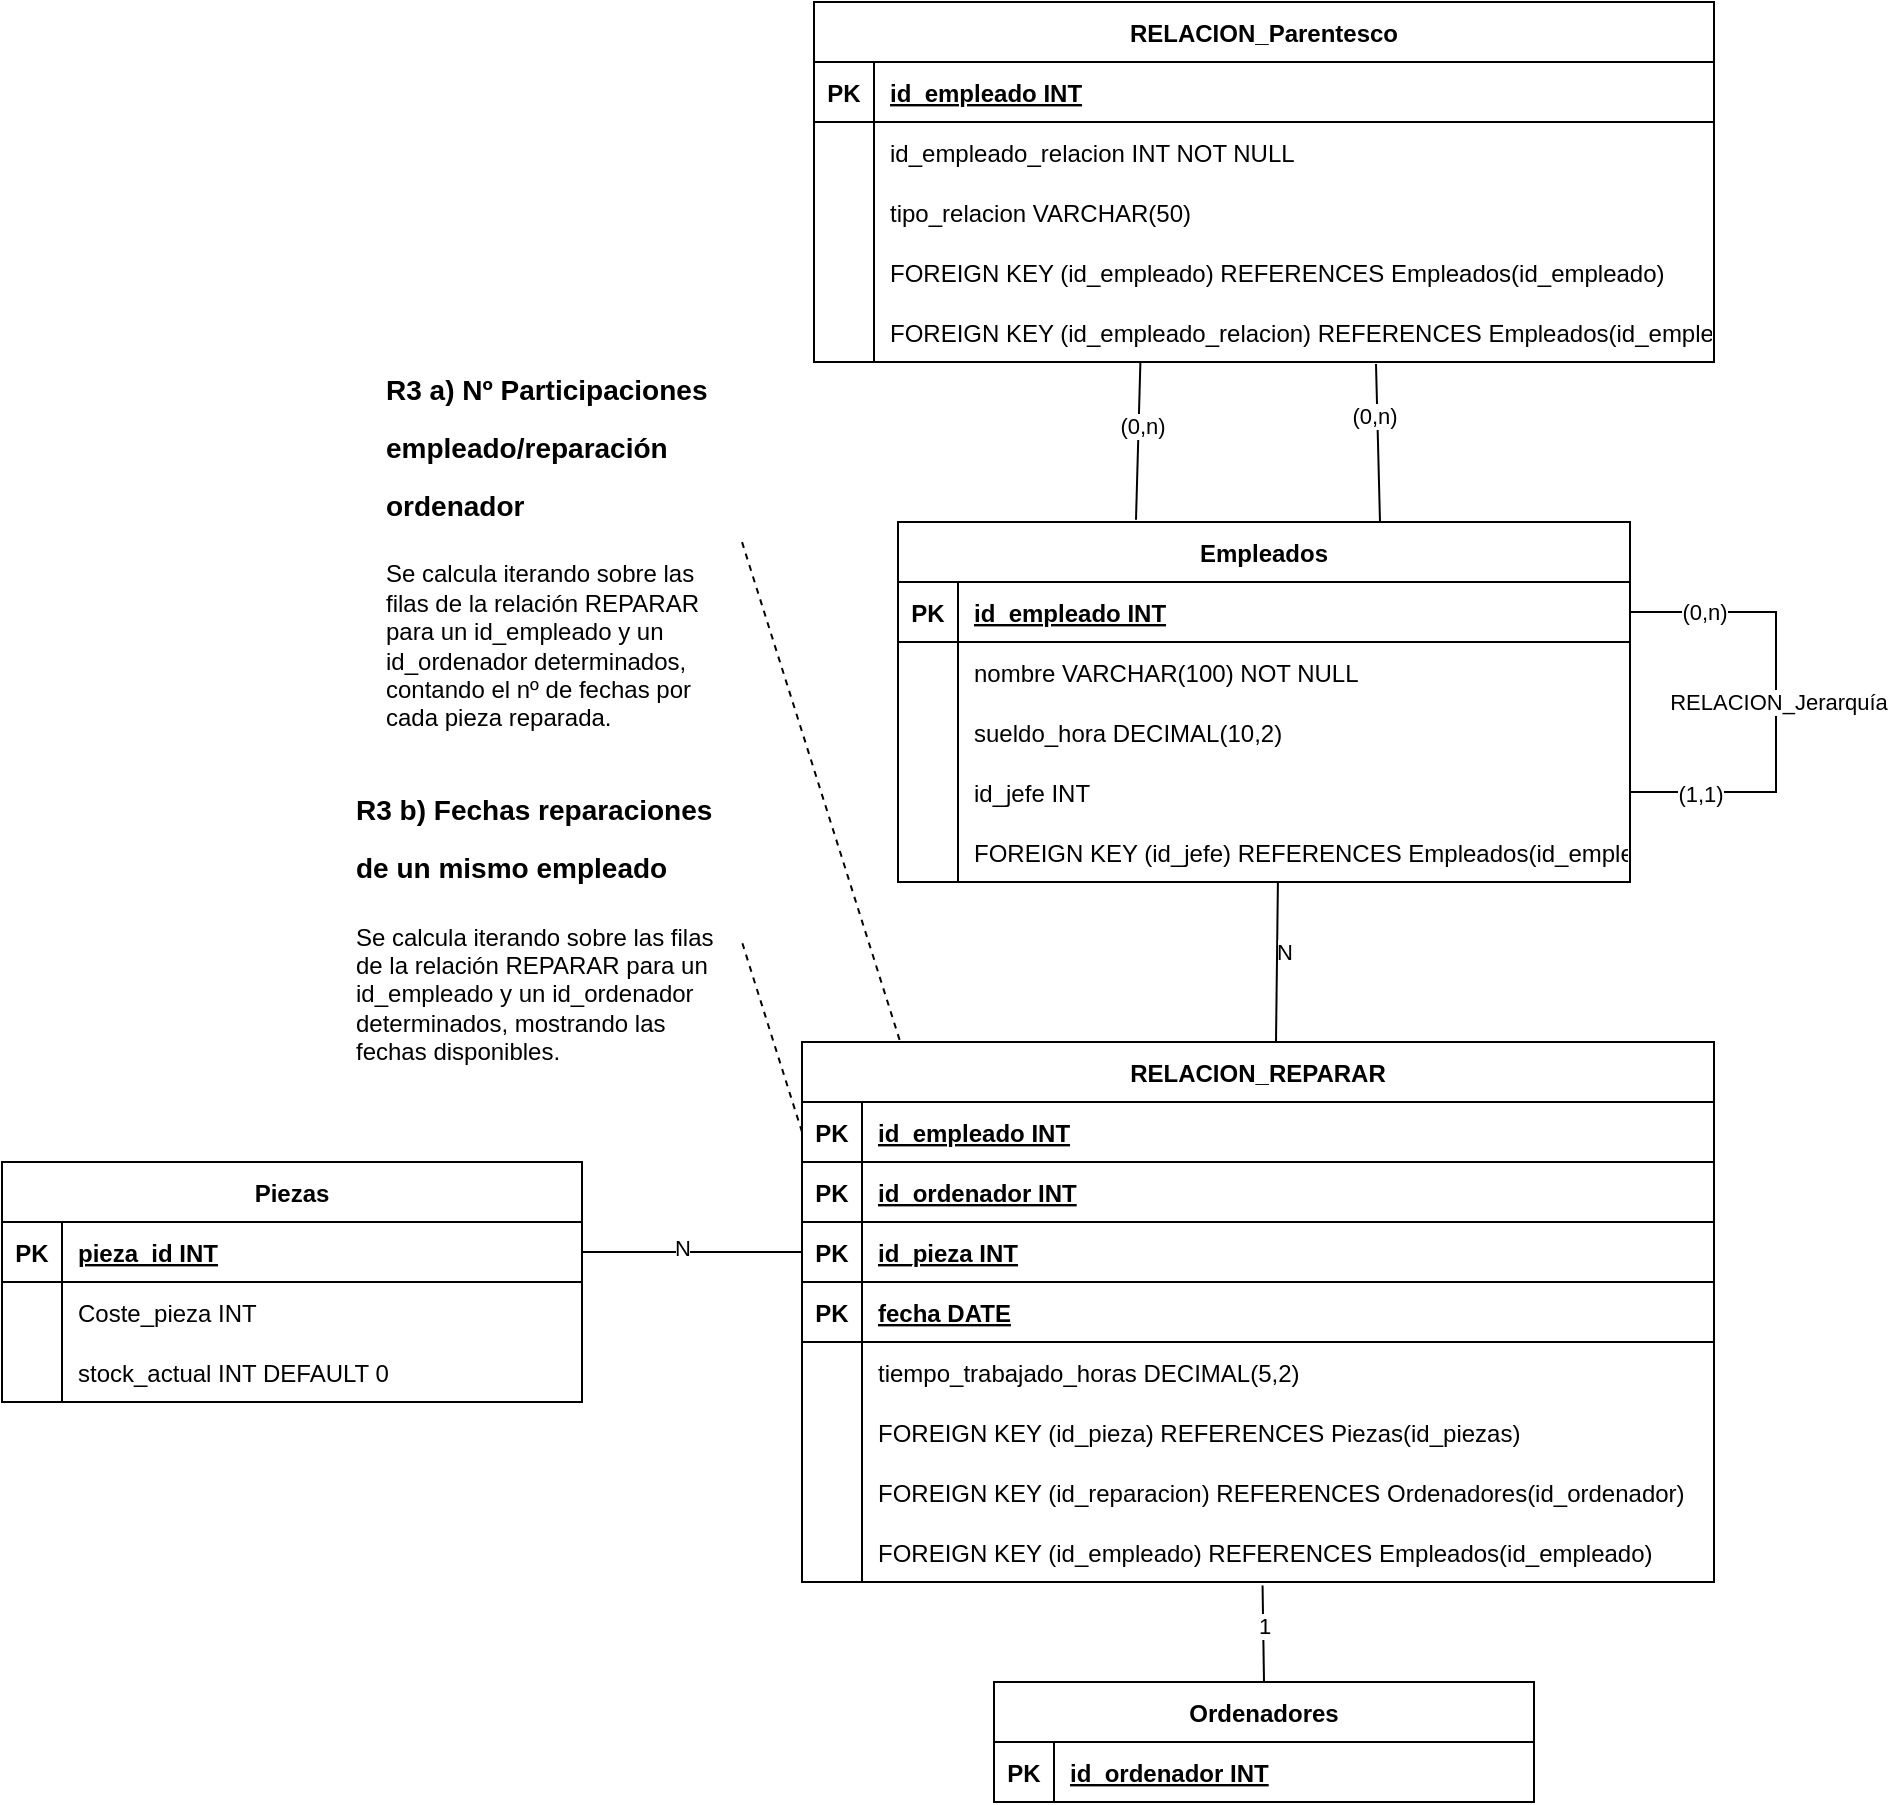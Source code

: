 <mxfile version="25.0.3">
  <diagram name="Página-1" id="ugFiXAsnwTtlZbj_9aIm">
    <mxGraphModel dx="1187" dy="1288" grid="1" gridSize="10" guides="1" tooltips="1" connect="1" arrows="1" fold="1" page="1" pageScale="1" pageWidth="827" pageHeight="1169" math="0" shadow="0">
      <root>
        <mxCell id="0" />
        <mxCell id="1" parent="0" />
        <mxCell id="BdIv_0_Q4BM8nhYl7mgj-1" value="Empleados" style="shape=table;startSize=30;container=1;collapsible=1;childLayout=tableLayout;fixedRows=1;rowLines=0;fontStyle=1;align=center;resizeLast=1;" parent="1" vertex="1">
          <mxGeometry x="768" y="295" width="366" height="180" as="geometry" />
        </mxCell>
        <mxCell id="BdIv_0_Q4BM8nhYl7mgj-2" value="" style="shape=tableRow;horizontal=0;startSize=0;swimlaneHead=0;swimlaneBody=0;fillColor=none;collapsible=0;dropTarget=0;points=[[0,0.5],[1,0.5]];portConstraint=eastwest;strokeColor=inherit;top=0;left=0;right=0;bottom=1;" parent="BdIv_0_Q4BM8nhYl7mgj-1" vertex="1">
          <mxGeometry y="30" width="366" height="30" as="geometry" />
        </mxCell>
        <mxCell id="BdIv_0_Q4BM8nhYl7mgj-3" value="PK" style="shape=partialRectangle;overflow=hidden;connectable=0;fillColor=none;strokeColor=inherit;top=0;left=0;bottom=0;right=0;fontStyle=1;" parent="BdIv_0_Q4BM8nhYl7mgj-2" vertex="1">
          <mxGeometry width="30" height="30" as="geometry">
            <mxRectangle width="30" height="30" as="alternateBounds" />
          </mxGeometry>
        </mxCell>
        <mxCell id="BdIv_0_Q4BM8nhYl7mgj-4" value="id_empleado INT" style="shape=partialRectangle;overflow=hidden;connectable=0;fillColor=none;align=left;strokeColor=inherit;top=0;left=0;bottom=0;right=0;spacingLeft=6;fontStyle=5;" parent="BdIv_0_Q4BM8nhYl7mgj-2" vertex="1">
          <mxGeometry x="30" width="336" height="30" as="geometry">
            <mxRectangle width="336" height="30" as="alternateBounds" />
          </mxGeometry>
        </mxCell>
        <mxCell id="BdIv_0_Q4BM8nhYl7mgj-5" value="" style="shape=tableRow;horizontal=0;startSize=0;swimlaneHead=0;swimlaneBody=0;fillColor=none;collapsible=0;dropTarget=0;points=[[0,0.5],[1,0.5]];portConstraint=eastwest;strokeColor=inherit;top=0;left=0;right=0;bottom=0;" parent="BdIv_0_Q4BM8nhYl7mgj-1" vertex="1">
          <mxGeometry y="60" width="366" height="30" as="geometry" />
        </mxCell>
        <mxCell id="BdIv_0_Q4BM8nhYl7mgj-6" value="" style="shape=partialRectangle;overflow=hidden;connectable=0;fillColor=none;strokeColor=inherit;top=0;left=0;bottom=0;right=0;" parent="BdIv_0_Q4BM8nhYl7mgj-5" vertex="1">
          <mxGeometry width="30" height="30" as="geometry">
            <mxRectangle width="30" height="30" as="alternateBounds" />
          </mxGeometry>
        </mxCell>
        <mxCell id="BdIv_0_Q4BM8nhYl7mgj-7" value="nombre VARCHAR(100) NOT NULL" style="shape=partialRectangle;overflow=hidden;connectable=0;fillColor=none;align=left;strokeColor=inherit;top=0;left=0;bottom=0;right=0;spacingLeft=6;" parent="BdIv_0_Q4BM8nhYl7mgj-5" vertex="1">
          <mxGeometry x="30" width="336" height="30" as="geometry">
            <mxRectangle width="336" height="30" as="alternateBounds" />
          </mxGeometry>
        </mxCell>
        <mxCell id="BdIv_0_Q4BM8nhYl7mgj-8" value="" style="shape=tableRow;horizontal=0;startSize=0;swimlaneHead=0;swimlaneBody=0;fillColor=none;collapsible=0;dropTarget=0;points=[[0,0.5],[1,0.5]];portConstraint=eastwest;strokeColor=inherit;top=0;left=0;right=0;bottom=0;" parent="BdIv_0_Q4BM8nhYl7mgj-1" vertex="1">
          <mxGeometry y="90" width="366" height="30" as="geometry" />
        </mxCell>
        <mxCell id="BdIv_0_Q4BM8nhYl7mgj-9" value="" style="shape=partialRectangle;overflow=hidden;connectable=0;fillColor=none;strokeColor=inherit;top=0;left=0;bottom=0;right=0;" parent="BdIv_0_Q4BM8nhYl7mgj-8" vertex="1">
          <mxGeometry width="30" height="30" as="geometry">
            <mxRectangle width="30" height="30" as="alternateBounds" />
          </mxGeometry>
        </mxCell>
        <mxCell id="BdIv_0_Q4BM8nhYl7mgj-10" value="sueldo_hora DECIMAL(10,2)" style="shape=partialRectangle;overflow=hidden;connectable=0;fillColor=none;align=left;strokeColor=inherit;top=0;left=0;bottom=0;right=0;spacingLeft=6;" parent="BdIv_0_Q4BM8nhYl7mgj-8" vertex="1">
          <mxGeometry x="30" width="336" height="30" as="geometry">
            <mxRectangle width="336" height="30" as="alternateBounds" />
          </mxGeometry>
        </mxCell>
        <mxCell id="BdIv_0_Q4BM8nhYl7mgj-11" value="" style="shape=tableRow;horizontal=0;startSize=0;swimlaneHead=0;swimlaneBody=0;fillColor=none;collapsible=0;dropTarget=0;points=[[0,0.5],[1,0.5]];portConstraint=eastwest;strokeColor=inherit;top=0;left=0;right=0;bottom=0;" parent="BdIv_0_Q4BM8nhYl7mgj-1" vertex="1">
          <mxGeometry y="120" width="366" height="30" as="geometry" />
        </mxCell>
        <mxCell id="BdIv_0_Q4BM8nhYl7mgj-12" value="" style="shape=partialRectangle;overflow=hidden;connectable=0;fillColor=none;strokeColor=inherit;top=0;left=0;bottom=0;right=0;" parent="BdIv_0_Q4BM8nhYl7mgj-11" vertex="1">
          <mxGeometry width="30" height="30" as="geometry">
            <mxRectangle width="30" height="30" as="alternateBounds" />
          </mxGeometry>
        </mxCell>
        <mxCell id="BdIv_0_Q4BM8nhYl7mgj-13" value="id_jefe INT" style="shape=partialRectangle;overflow=hidden;connectable=0;fillColor=none;align=left;strokeColor=inherit;top=0;left=0;bottom=0;right=0;spacingLeft=6;" parent="BdIv_0_Q4BM8nhYl7mgj-11" vertex="1">
          <mxGeometry x="30" width="336" height="30" as="geometry">
            <mxRectangle width="336" height="30" as="alternateBounds" />
          </mxGeometry>
        </mxCell>
        <mxCell id="BdIv_0_Q4BM8nhYl7mgj-14" value="" style="shape=tableRow;horizontal=0;startSize=0;swimlaneHead=0;swimlaneBody=0;fillColor=none;collapsible=0;dropTarget=0;points=[[0,0.5],[1,0.5]];portConstraint=eastwest;strokeColor=inherit;top=0;left=0;right=0;bottom=0;" parent="BdIv_0_Q4BM8nhYl7mgj-1" vertex="1">
          <mxGeometry y="150" width="366" height="30" as="geometry" />
        </mxCell>
        <mxCell id="BdIv_0_Q4BM8nhYl7mgj-15" value="" style="shape=partialRectangle;overflow=hidden;connectable=0;fillColor=none;strokeColor=inherit;top=0;left=0;bottom=0;right=0;" parent="BdIv_0_Q4BM8nhYl7mgj-14" vertex="1">
          <mxGeometry width="30" height="30" as="geometry">
            <mxRectangle width="30" height="30" as="alternateBounds" />
          </mxGeometry>
        </mxCell>
        <mxCell id="BdIv_0_Q4BM8nhYl7mgj-16" value="FOREIGN KEY (id_jefe) REFERENCES Empleados(id_empleado)" style="shape=partialRectangle;overflow=hidden;connectable=0;fillColor=none;align=left;strokeColor=inherit;top=0;left=0;bottom=0;right=0;spacingLeft=6;" parent="BdIv_0_Q4BM8nhYl7mgj-14" vertex="1">
          <mxGeometry x="30" width="336" height="30" as="geometry">
            <mxRectangle width="336" height="30" as="alternateBounds" />
          </mxGeometry>
        </mxCell>
        <mxCell id="0U0dTERlsUfhzoPS36J8-1" value="" style="endArrow=none;html=1;rounded=0;exitX=1;exitY=0.5;exitDx=0;exitDy=0;entryX=1;entryY=0.5;entryDx=0;entryDy=0;" edge="1" parent="BdIv_0_Q4BM8nhYl7mgj-1" source="BdIv_0_Q4BM8nhYl7mgj-11" target="BdIv_0_Q4BM8nhYl7mgj-2">
          <mxGeometry width="50" height="50" relative="1" as="geometry">
            <mxPoint x="366" y="135.0" as="sourcePoint" />
            <mxPoint x="366" y="45.0" as="targetPoint" />
            <Array as="points">
              <mxPoint x="439" y="135.0" />
              <mxPoint x="439" y="45.0" />
            </Array>
          </mxGeometry>
        </mxCell>
        <mxCell id="0U0dTERlsUfhzoPS36J8-2" value="RELACION_Jerarquía" style="edgeLabel;html=1;align=center;verticalAlign=middle;resizable=0;points=[];" vertex="1" connectable="0" parent="0U0dTERlsUfhzoPS36J8-1">
          <mxGeometry x="0.002" y="-1" relative="1" as="geometry">
            <mxPoint as="offset" />
          </mxGeometry>
        </mxCell>
        <mxCell id="0U0dTERlsUfhzoPS36J8-3" value="(1,1)" style="edgeLabel;html=1;align=center;verticalAlign=middle;resizable=0;points=[];" vertex="1" connectable="0" parent="0U0dTERlsUfhzoPS36J8-1">
          <mxGeometry x="-0.703" y="-1" relative="1" as="geometry">
            <mxPoint as="offset" />
          </mxGeometry>
        </mxCell>
        <mxCell id="0U0dTERlsUfhzoPS36J8-4" value="(0,n)" style="edgeLabel;html=1;align=center;verticalAlign=middle;resizable=0;points=[];" vertex="1" connectable="0" parent="0U0dTERlsUfhzoPS36J8-1">
          <mxGeometry x="0.686" relative="1" as="geometry">
            <mxPoint as="offset" />
          </mxGeometry>
        </mxCell>
        <mxCell id="BdIv_0_Q4BM8nhYl7mgj-17" value="RELACION_Parentesco" style="shape=table;startSize=30;container=1;collapsible=1;childLayout=tableLayout;fixedRows=1;rowLines=0;fontStyle=1;align=center;resizeLast=1;" parent="1" vertex="1">
          <mxGeometry x="726" y="35" width="450" height="180" as="geometry" />
        </mxCell>
        <mxCell id="BdIv_0_Q4BM8nhYl7mgj-18" value="" style="shape=tableRow;horizontal=0;startSize=0;swimlaneHead=0;swimlaneBody=0;fillColor=none;collapsible=0;dropTarget=0;points=[[0,0.5],[1,0.5]];portConstraint=eastwest;strokeColor=inherit;top=0;left=0;right=0;bottom=1;" parent="BdIv_0_Q4BM8nhYl7mgj-17" vertex="1">
          <mxGeometry y="30" width="450" height="30" as="geometry" />
        </mxCell>
        <mxCell id="BdIv_0_Q4BM8nhYl7mgj-19" value="PK" style="shape=partialRectangle;overflow=hidden;connectable=0;fillColor=none;strokeColor=inherit;top=0;left=0;bottom=0;right=0;fontStyle=1;" parent="BdIv_0_Q4BM8nhYl7mgj-18" vertex="1">
          <mxGeometry width="30" height="30" as="geometry">
            <mxRectangle width="30" height="30" as="alternateBounds" />
          </mxGeometry>
        </mxCell>
        <mxCell id="BdIv_0_Q4BM8nhYl7mgj-20" value="id_empleado INT" style="shape=partialRectangle;overflow=hidden;connectable=0;fillColor=none;align=left;strokeColor=inherit;top=0;left=0;bottom=0;right=0;spacingLeft=6;fontStyle=5;" parent="BdIv_0_Q4BM8nhYl7mgj-18" vertex="1">
          <mxGeometry x="30" width="420" height="30" as="geometry">
            <mxRectangle width="420" height="30" as="alternateBounds" />
          </mxGeometry>
        </mxCell>
        <mxCell id="BdIv_0_Q4BM8nhYl7mgj-21" value="" style="shape=tableRow;horizontal=0;startSize=0;swimlaneHead=0;swimlaneBody=0;fillColor=none;collapsible=0;dropTarget=0;points=[[0,0.5],[1,0.5]];portConstraint=eastwest;strokeColor=inherit;top=0;left=0;right=0;bottom=0;" parent="BdIv_0_Q4BM8nhYl7mgj-17" vertex="1">
          <mxGeometry y="60" width="450" height="30" as="geometry" />
        </mxCell>
        <mxCell id="BdIv_0_Q4BM8nhYl7mgj-22" value="" style="shape=partialRectangle;overflow=hidden;connectable=0;fillColor=none;strokeColor=inherit;top=0;left=0;bottom=0;right=0;" parent="BdIv_0_Q4BM8nhYl7mgj-21" vertex="1">
          <mxGeometry width="30" height="30" as="geometry">
            <mxRectangle width="30" height="30" as="alternateBounds" />
          </mxGeometry>
        </mxCell>
        <mxCell id="BdIv_0_Q4BM8nhYl7mgj-23" value="id_empleado_relacion INT NOT NULL" style="shape=partialRectangle;overflow=hidden;connectable=0;fillColor=none;align=left;strokeColor=inherit;top=0;left=0;bottom=0;right=0;spacingLeft=6;" parent="BdIv_0_Q4BM8nhYl7mgj-21" vertex="1">
          <mxGeometry x="30" width="420" height="30" as="geometry">
            <mxRectangle width="420" height="30" as="alternateBounds" />
          </mxGeometry>
        </mxCell>
        <mxCell id="BdIv_0_Q4BM8nhYl7mgj-24" value="" style="shape=tableRow;horizontal=0;startSize=0;swimlaneHead=0;swimlaneBody=0;fillColor=none;collapsible=0;dropTarget=0;points=[[0,0.5],[1,0.5]];portConstraint=eastwest;strokeColor=inherit;top=0;left=0;right=0;bottom=0;" parent="BdIv_0_Q4BM8nhYl7mgj-17" vertex="1">
          <mxGeometry y="90" width="450" height="30" as="geometry" />
        </mxCell>
        <mxCell id="BdIv_0_Q4BM8nhYl7mgj-25" value="" style="shape=partialRectangle;overflow=hidden;connectable=0;fillColor=none;strokeColor=inherit;top=0;left=0;bottom=0;right=0;" parent="BdIv_0_Q4BM8nhYl7mgj-24" vertex="1">
          <mxGeometry width="30" height="30" as="geometry">
            <mxRectangle width="30" height="30" as="alternateBounds" />
          </mxGeometry>
        </mxCell>
        <mxCell id="BdIv_0_Q4BM8nhYl7mgj-26" value="tipo_relacion VARCHAR(50)" style="shape=partialRectangle;overflow=hidden;connectable=0;fillColor=none;align=left;strokeColor=inherit;top=0;left=0;bottom=0;right=0;spacingLeft=6;" parent="BdIv_0_Q4BM8nhYl7mgj-24" vertex="1">
          <mxGeometry x="30" width="420" height="30" as="geometry">
            <mxRectangle width="420" height="30" as="alternateBounds" />
          </mxGeometry>
        </mxCell>
        <mxCell id="BdIv_0_Q4BM8nhYl7mgj-27" value="" style="shape=tableRow;horizontal=0;startSize=0;swimlaneHead=0;swimlaneBody=0;fillColor=none;collapsible=0;dropTarget=0;points=[[0,0.5],[1,0.5]];portConstraint=eastwest;strokeColor=inherit;top=0;left=0;right=0;bottom=0;" parent="BdIv_0_Q4BM8nhYl7mgj-17" vertex="1">
          <mxGeometry y="120" width="450" height="30" as="geometry" />
        </mxCell>
        <mxCell id="BdIv_0_Q4BM8nhYl7mgj-28" value="" style="shape=partialRectangle;overflow=hidden;connectable=0;fillColor=none;strokeColor=inherit;top=0;left=0;bottom=0;right=0;" parent="BdIv_0_Q4BM8nhYl7mgj-27" vertex="1">
          <mxGeometry width="30" height="30" as="geometry">
            <mxRectangle width="30" height="30" as="alternateBounds" />
          </mxGeometry>
        </mxCell>
        <mxCell id="BdIv_0_Q4BM8nhYl7mgj-29" value="FOREIGN KEY (id_empleado) REFERENCES Empleados(id_empleado)" style="shape=partialRectangle;overflow=hidden;connectable=0;fillColor=none;align=left;strokeColor=inherit;top=0;left=0;bottom=0;right=0;spacingLeft=6;" parent="BdIv_0_Q4BM8nhYl7mgj-27" vertex="1">
          <mxGeometry x="30" width="420" height="30" as="geometry">
            <mxRectangle width="420" height="30" as="alternateBounds" />
          </mxGeometry>
        </mxCell>
        <mxCell id="BdIv_0_Q4BM8nhYl7mgj-30" value="" style="shape=tableRow;horizontal=0;startSize=0;swimlaneHead=0;swimlaneBody=0;fillColor=none;collapsible=0;dropTarget=0;points=[[0,0.5],[1,0.5]];portConstraint=eastwest;strokeColor=inherit;top=0;left=0;right=0;bottom=0;" parent="BdIv_0_Q4BM8nhYl7mgj-17" vertex="1">
          <mxGeometry y="150" width="450" height="30" as="geometry" />
        </mxCell>
        <mxCell id="BdIv_0_Q4BM8nhYl7mgj-31" value="" style="shape=partialRectangle;overflow=hidden;connectable=0;fillColor=none;strokeColor=inherit;top=0;left=0;bottom=0;right=0;" parent="BdIv_0_Q4BM8nhYl7mgj-30" vertex="1">
          <mxGeometry width="30" height="30" as="geometry">
            <mxRectangle width="30" height="30" as="alternateBounds" />
          </mxGeometry>
        </mxCell>
        <mxCell id="BdIv_0_Q4BM8nhYl7mgj-32" value="FOREIGN KEY (id_empleado_relacion) REFERENCES Empleados(id_empleado)" style="shape=partialRectangle;overflow=hidden;connectable=0;fillColor=none;align=left;strokeColor=inherit;top=0;left=0;bottom=0;right=0;spacingLeft=6;" parent="BdIv_0_Q4BM8nhYl7mgj-30" vertex="1">
          <mxGeometry x="30" width="420" height="30" as="geometry">
            <mxRectangle width="420" height="30" as="alternateBounds" />
          </mxGeometry>
        </mxCell>
        <mxCell id="BdIv_0_Q4BM8nhYl7mgj-33" value="Ordenadores" style="shape=table;startSize=30;container=1;collapsible=1;childLayout=tableLayout;fixedRows=1;rowLines=0;fontStyle=1;align=center;resizeLast=1;" parent="1" vertex="1">
          <mxGeometry x="816" y="875" width="270" height="60" as="geometry" />
        </mxCell>
        <mxCell id="BdIv_0_Q4BM8nhYl7mgj-34" value="" style="shape=tableRow;horizontal=0;startSize=0;swimlaneHead=0;swimlaneBody=0;fillColor=none;collapsible=0;dropTarget=0;points=[[0,0.5],[1,0.5]];portConstraint=eastwest;strokeColor=inherit;top=0;left=0;right=0;bottom=1;" parent="BdIv_0_Q4BM8nhYl7mgj-33" vertex="1">
          <mxGeometry y="30" width="270" height="30" as="geometry" />
        </mxCell>
        <mxCell id="BdIv_0_Q4BM8nhYl7mgj-35" value="PK" style="shape=partialRectangle;overflow=hidden;connectable=0;fillColor=none;strokeColor=inherit;top=0;left=0;bottom=0;right=0;fontStyle=1;" parent="BdIv_0_Q4BM8nhYl7mgj-34" vertex="1">
          <mxGeometry width="30" height="30" as="geometry">
            <mxRectangle width="30" height="30" as="alternateBounds" />
          </mxGeometry>
        </mxCell>
        <mxCell id="BdIv_0_Q4BM8nhYl7mgj-36" value="id_ordenador INT" style="shape=partialRectangle;overflow=hidden;connectable=0;fillColor=none;align=left;strokeColor=inherit;top=0;left=0;bottom=0;right=0;spacingLeft=6;fontStyle=5;" parent="BdIv_0_Q4BM8nhYl7mgj-34" vertex="1">
          <mxGeometry x="30" width="240" height="30" as="geometry">
            <mxRectangle width="240" height="30" as="alternateBounds" />
          </mxGeometry>
        </mxCell>
        <mxCell id="BdIv_0_Q4BM8nhYl7mgj-37" value="RELACION_REPARAR" style="shape=table;startSize=30;container=1;collapsible=1;childLayout=tableLayout;fixedRows=1;rowLines=0;fontStyle=1;align=center;resizeLast=1;" parent="1" vertex="1">
          <mxGeometry x="720" y="555" width="456" height="270" as="geometry" />
        </mxCell>
        <mxCell id="BdIv_0_Q4BM8nhYl7mgj-38" value="" style="shape=tableRow;horizontal=0;startSize=0;swimlaneHead=0;swimlaneBody=0;fillColor=none;collapsible=0;dropTarget=0;points=[[0,0.5],[1,0.5]];portConstraint=eastwest;strokeColor=inherit;top=0;left=0;right=0;bottom=1;" parent="BdIv_0_Q4BM8nhYl7mgj-37" vertex="1">
          <mxGeometry y="30" width="456" height="30" as="geometry" />
        </mxCell>
        <mxCell id="BdIv_0_Q4BM8nhYl7mgj-39" value="PK" style="shape=partialRectangle;overflow=hidden;connectable=0;fillColor=none;strokeColor=inherit;top=0;left=0;bottom=0;right=0;fontStyle=1;" parent="BdIv_0_Q4BM8nhYl7mgj-38" vertex="1">
          <mxGeometry width="30" height="30" as="geometry">
            <mxRectangle width="30" height="30" as="alternateBounds" />
          </mxGeometry>
        </mxCell>
        <mxCell id="BdIv_0_Q4BM8nhYl7mgj-40" value="id_empleado INT" style="shape=partialRectangle;overflow=hidden;connectable=0;fillColor=none;align=left;strokeColor=inherit;top=0;left=0;bottom=0;right=0;spacingLeft=6;fontStyle=5;" parent="BdIv_0_Q4BM8nhYl7mgj-38" vertex="1">
          <mxGeometry x="30" width="426" height="30" as="geometry">
            <mxRectangle width="426" height="30" as="alternateBounds" />
          </mxGeometry>
        </mxCell>
        <mxCell id="BdIv_0_Q4BM8nhYl7mgj-41" value="" style="shape=tableRow;horizontal=0;startSize=0;swimlaneHead=0;swimlaneBody=0;fillColor=none;collapsible=0;dropTarget=0;points=[[0,0.5],[1,0.5]];portConstraint=eastwest;strokeColor=inherit;top=0;left=0;right=0;bottom=1;" parent="BdIv_0_Q4BM8nhYl7mgj-37" vertex="1">
          <mxGeometry y="60" width="456" height="30" as="geometry" />
        </mxCell>
        <mxCell id="BdIv_0_Q4BM8nhYl7mgj-42" value="PK" style="shape=partialRectangle;overflow=hidden;connectable=0;fillColor=none;strokeColor=inherit;top=0;left=0;bottom=0;right=0;fontStyle=1;" parent="BdIv_0_Q4BM8nhYl7mgj-41" vertex="1">
          <mxGeometry width="30" height="30" as="geometry">
            <mxRectangle width="30" height="30" as="alternateBounds" />
          </mxGeometry>
        </mxCell>
        <mxCell id="BdIv_0_Q4BM8nhYl7mgj-43" value="id_ordenador INT" style="shape=partialRectangle;overflow=hidden;connectable=0;fillColor=none;align=left;strokeColor=inherit;top=0;left=0;bottom=0;right=0;spacingLeft=6;fontStyle=5;" parent="BdIv_0_Q4BM8nhYl7mgj-41" vertex="1">
          <mxGeometry x="30" width="426" height="30" as="geometry">
            <mxRectangle width="426" height="30" as="alternateBounds" />
          </mxGeometry>
        </mxCell>
        <mxCell id="BdIv_0_Q4BM8nhYl7mgj-44" style="shape=tableRow;horizontal=0;startSize=0;swimlaneHead=0;swimlaneBody=0;fillColor=none;collapsible=0;dropTarget=0;points=[[0,0.5],[1,0.5]];portConstraint=eastwest;strokeColor=inherit;top=0;left=0;right=0;bottom=1;" parent="BdIv_0_Q4BM8nhYl7mgj-37" vertex="1">
          <mxGeometry y="90" width="456" height="30" as="geometry" />
        </mxCell>
        <mxCell id="BdIv_0_Q4BM8nhYl7mgj-45" value="PK" style="shape=partialRectangle;overflow=hidden;connectable=0;fillColor=none;strokeColor=inherit;top=0;left=0;bottom=0;right=0;fontStyle=1;" parent="BdIv_0_Q4BM8nhYl7mgj-44" vertex="1">
          <mxGeometry width="30" height="30" as="geometry">
            <mxRectangle width="30" height="30" as="alternateBounds" />
          </mxGeometry>
        </mxCell>
        <mxCell id="BdIv_0_Q4BM8nhYl7mgj-46" value="id_pieza INT" style="shape=partialRectangle;overflow=hidden;connectable=0;fillColor=none;align=left;strokeColor=inherit;top=0;left=0;bottom=0;right=0;spacingLeft=6;fontStyle=5;" parent="BdIv_0_Q4BM8nhYl7mgj-44" vertex="1">
          <mxGeometry x="30" width="426" height="30" as="geometry">
            <mxRectangle width="426" height="30" as="alternateBounds" />
          </mxGeometry>
        </mxCell>
        <mxCell id="BdIv_0_Q4BM8nhYl7mgj-96" style="shape=tableRow;horizontal=0;startSize=0;swimlaneHead=0;swimlaneBody=0;fillColor=none;collapsible=0;dropTarget=0;points=[[0,0.5],[1,0.5]];portConstraint=eastwest;strokeColor=inherit;top=0;left=0;right=0;bottom=1;" parent="BdIv_0_Q4BM8nhYl7mgj-37" vertex="1">
          <mxGeometry y="120" width="456" height="30" as="geometry" />
        </mxCell>
        <mxCell id="BdIv_0_Q4BM8nhYl7mgj-97" value="PK" style="shape=partialRectangle;overflow=hidden;connectable=0;fillColor=none;strokeColor=inherit;top=0;left=0;bottom=0;right=0;fontStyle=1;" parent="BdIv_0_Q4BM8nhYl7mgj-96" vertex="1">
          <mxGeometry width="30" height="30" as="geometry">
            <mxRectangle width="30" height="30" as="alternateBounds" />
          </mxGeometry>
        </mxCell>
        <mxCell id="BdIv_0_Q4BM8nhYl7mgj-98" value="fecha DATE" style="shape=partialRectangle;overflow=hidden;connectable=0;fillColor=none;align=left;strokeColor=inherit;top=0;left=0;bottom=0;right=0;spacingLeft=6;fontStyle=5;" parent="BdIv_0_Q4BM8nhYl7mgj-96" vertex="1">
          <mxGeometry x="30" width="426" height="30" as="geometry">
            <mxRectangle width="426" height="30" as="alternateBounds" />
          </mxGeometry>
        </mxCell>
        <mxCell id="BdIv_0_Q4BM8nhYl7mgj-47" value="" style="shape=tableRow;horizontal=0;startSize=0;swimlaneHead=0;swimlaneBody=0;fillColor=none;collapsible=0;dropTarget=0;points=[[0,0.5],[1,0.5]];portConstraint=eastwest;strokeColor=inherit;top=0;left=0;right=0;bottom=0;" parent="BdIv_0_Q4BM8nhYl7mgj-37" vertex="1">
          <mxGeometry y="150" width="456" height="30" as="geometry" />
        </mxCell>
        <mxCell id="BdIv_0_Q4BM8nhYl7mgj-48" value="" style="shape=partialRectangle;overflow=hidden;connectable=0;fillColor=none;strokeColor=inherit;top=0;left=0;bottom=0;right=0;" parent="BdIv_0_Q4BM8nhYl7mgj-47" vertex="1">
          <mxGeometry width="30" height="30" as="geometry">
            <mxRectangle width="30" height="30" as="alternateBounds" />
          </mxGeometry>
        </mxCell>
        <mxCell id="BdIv_0_Q4BM8nhYl7mgj-49" value="tiempo_trabajado_horas DECIMAL(5,2)" style="shape=partialRectangle;overflow=hidden;connectable=0;fillColor=none;align=left;strokeColor=inherit;top=0;left=0;bottom=0;right=0;spacingLeft=6;" parent="BdIv_0_Q4BM8nhYl7mgj-47" vertex="1">
          <mxGeometry x="30" width="426" height="30" as="geometry">
            <mxRectangle width="426" height="30" as="alternateBounds" />
          </mxGeometry>
        </mxCell>
        <mxCell id="BdIv_0_Q4BM8nhYl7mgj-50" value="" style="shape=tableRow;horizontal=0;startSize=0;swimlaneHead=0;swimlaneBody=0;fillColor=none;collapsible=0;dropTarget=0;points=[[0,0.5],[1,0.5]];portConstraint=eastwest;strokeColor=inherit;top=0;left=0;right=0;bottom=0;" parent="BdIv_0_Q4BM8nhYl7mgj-37" vertex="1">
          <mxGeometry y="180" width="456" height="30" as="geometry" />
        </mxCell>
        <mxCell id="BdIv_0_Q4BM8nhYl7mgj-51" value="" style="shape=partialRectangle;overflow=hidden;connectable=0;fillColor=none;strokeColor=inherit;top=0;left=0;bottom=0;right=0;" parent="BdIv_0_Q4BM8nhYl7mgj-50" vertex="1">
          <mxGeometry width="30" height="30" as="geometry">
            <mxRectangle width="30" height="30" as="alternateBounds" />
          </mxGeometry>
        </mxCell>
        <mxCell id="BdIv_0_Q4BM8nhYl7mgj-52" value="FOREIGN KEY (id_pieza) REFERENCES Piezas(id_piezas)" style="shape=partialRectangle;overflow=hidden;connectable=0;fillColor=none;align=left;strokeColor=inherit;top=0;left=0;bottom=0;right=0;spacingLeft=6;" parent="BdIv_0_Q4BM8nhYl7mgj-50" vertex="1">
          <mxGeometry x="30" width="426" height="30" as="geometry">
            <mxRectangle width="426" height="30" as="alternateBounds" />
          </mxGeometry>
        </mxCell>
        <mxCell id="BdIv_0_Q4BM8nhYl7mgj-53" value="" style="shape=tableRow;horizontal=0;startSize=0;swimlaneHead=0;swimlaneBody=0;fillColor=none;collapsible=0;dropTarget=0;points=[[0,0.5],[1,0.5]];portConstraint=eastwest;strokeColor=inherit;top=0;left=0;right=0;bottom=0;" parent="BdIv_0_Q4BM8nhYl7mgj-37" vertex="1">
          <mxGeometry y="210" width="456" height="30" as="geometry" />
        </mxCell>
        <mxCell id="BdIv_0_Q4BM8nhYl7mgj-54" value="" style="shape=partialRectangle;overflow=hidden;connectable=0;fillColor=none;strokeColor=inherit;top=0;left=0;bottom=0;right=0;" parent="BdIv_0_Q4BM8nhYl7mgj-53" vertex="1">
          <mxGeometry width="30" height="30" as="geometry">
            <mxRectangle width="30" height="30" as="alternateBounds" />
          </mxGeometry>
        </mxCell>
        <mxCell id="BdIv_0_Q4BM8nhYl7mgj-55" value="FOREIGN KEY (id_reparacion) REFERENCES Ordenadores(id_ordenador)" style="shape=partialRectangle;overflow=hidden;connectable=0;fillColor=none;align=left;strokeColor=inherit;top=0;left=0;bottom=0;right=0;spacingLeft=6;" parent="BdIv_0_Q4BM8nhYl7mgj-53" vertex="1">
          <mxGeometry x="30" width="426" height="30" as="geometry">
            <mxRectangle width="426" height="30" as="alternateBounds" />
          </mxGeometry>
        </mxCell>
        <mxCell id="BdIv_0_Q4BM8nhYl7mgj-56" value="" style="shape=tableRow;horizontal=0;startSize=0;swimlaneHead=0;swimlaneBody=0;fillColor=none;collapsible=0;dropTarget=0;points=[[0,0.5],[1,0.5]];portConstraint=eastwest;strokeColor=inherit;top=0;left=0;right=0;bottom=0;" parent="BdIv_0_Q4BM8nhYl7mgj-37" vertex="1">
          <mxGeometry y="240" width="456" height="30" as="geometry" />
        </mxCell>
        <mxCell id="BdIv_0_Q4BM8nhYl7mgj-57" value="" style="shape=partialRectangle;overflow=hidden;connectable=0;fillColor=none;strokeColor=inherit;top=0;left=0;bottom=0;right=0;" parent="BdIv_0_Q4BM8nhYl7mgj-56" vertex="1">
          <mxGeometry width="30" height="30" as="geometry">
            <mxRectangle width="30" height="30" as="alternateBounds" />
          </mxGeometry>
        </mxCell>
        <mxCell id="BdIv_0_Q4BM8nhYl7mgj-58" value="FOREIGN KEY (id_empleado) REFERENCES Empleados(id_empleado)" style="shape=partialRectangle;overflow=hidden;connectable=0;fillColor=none;align=left;strokeColor=inherit;top=0;left=0;bottom=0;right=0;spacingLeft=6;" parent="BdIv_0_Q4BM8nhYl7mgj-56" vertex="1">
          <mxGeometry x="30" width="426" height="30" as="geometry">
            <mxRectangle width="426" height="30" as="alternateBounds" />
          </mxGeometry>
        </mxCell>
        <mxCell id="BdIv_0_Q4BM8nhYl7mgj-59" value="" style="endArrow=none;html=1;rounded=0;entryX=0.496;entryY=1.037;entryDx=0;entryDy=0;entryPerimeter=0;" parent="1" edge="1">
          <mxGeometry width="50" height="50" relative="1" as="geometry">
            <mxPoint x="887" y="293.89" as="sourcePoint" />
            <mxPoint x="889.2" y="215.0" as="targetPoint" />
          </mxGeometry>
        </mxCell>
        <mxCell id="BdIv_0_Q4BM8nhYl7mgj-60" value="(0,n)" style="edgeLabel;html=1;align=center;verticalAlign=middle;resizable=0;points=[];" parent="BdIv_0_Q4BM8nhYl7mgj-59" vertex="1" connectable="0">
          <mxGeometry x="0.189" y="-1" relative="1" as="geometry">
            <mxPoint as="offset" />
          </mxGeometry>
        </mxCell>
        <mxCell id="BdIv_0_Q4BM8nhYl7mgj-61" value="" style="endArrow=none;html=1;rounded=0;entryX=0.519;entryY=1;entryDx=0;entryDy=0;entryPerimeter=0;" parent="1" target="BdIv_0_Q4BM8nhYl7mgj-14" edge="1">
          <mxGeometry width="50" height="50" relative="1" as="geometry">
            <mxPoint x="957" y="555" as="sourcePoint" />
            <mxPoint x="1017" y="545" as="targetPoint" />
          </mxGeometry>
        </mxCell>
        <mxCell id="BdIv_0_Q4BM8nhYl7mgj-62" value="N" style="edgeLabel;html=1;align=center;verticalAlign=middle;resizable=0;points=[];" parent="BdIv_0_Q4BM8nhYl7mgj-61" vertex="1" connectable="0">
          <mxGeometry x="0.129" y="-3" relative="1" as="geometry">
            <mxPoint as="offset" />
          </mxGeometry>
        </mxCell>
        <mxCell id="BdIv_0_Q4BM8nhYl7mgj-63" value="" style="endArrow=none;html=1;rounded=0;entryX=0.505;entryY=1.057;entryDx=0;entryDy=0;entryPerimeter=0;exitX=0.5;exitY=0;exitDx=0;exitDy=0;" parent="1" source="BdIv_0_Q4BM8nhYl7mgj-33" target="BdIv_0_Q4BM8nhYl7mgj-56" edge="1">
          <mxGeometry width="50" height="50" relative="1" as="geometry">
            <mxPoint x="965" y="845" as="sourcePoint" />
            <mxPoint x="1017" y="785" as="targetPoint" />
          </mxGeometry>
        </mxCell>
        <mxCell id="BdIv_0_Q4BM8nhYl7mgj-64" value="1" style="edgeLabel;html=1;align=center;verticalAlign=middle;resizable=0;points=[];" parent="BdIv_0_Q4BM8nhYl7mgj-63" vertex="1" connectable="0">
          <mxGeometry x="0.13" relative="1" as="geometry">
            <mxPoint y="-1" as="offset" />
          </mxGeometry>
        </mxCell>
        <mxCell id="BdIv_0_Q4BM8nhYl7mgj-65" value="" style="endArrow=none;html=1;rounded=0;entryX=0.496;entryY=1.037;entryDx=0;entryDy=0;entryPerimeter=0;exitX=0.5;exitY=0;exitDx=0;exitDy=0;" parent="1" edge="1">
          <mxGeometry width="50" height="50" relative="1" as="geometry">
            <mxPoint x="1009" y="295" as="sourcePoint" />
            <mxPoint x="1007" y="216" as="targetPoint" />
          </mxGeometry>
        </mxCell>
        <mxCell id="BdIv_0_Q4BM8nhYl7mgj-66" value="(0,n)" style="edgeLabel;html=1;align=center;verticalAlign=middle;resizable=0;points=[];" parent="BdIv_0_Q4BM8nhYl7mgj-65" vertex="1" connectable="0">
          <mxGeometry x="0.343" y="2" relative="1" as="geometry">
            <mxPoint as="offset" />
          </mxGeometry>
        </mxCell>
        <mxCell id="BdIv_0_Q4BM8nhYl7mgj-69" value="Piezas" style="shape=table;startSize=30;container=1;collapsible=1;childLayout=tableLayout;fixedRows=1;rowLines=0;fontStyle=1;align=center;resizeLast=1;" parent="1" vertex="1">
          <mxGeometry x="320" y="615" width="290" height="120" as="geometry" />
        </mxCell>
        <mxCell id="BdIv_0_Q4BM8nhYl7mgj-70" value="" style="shape=tableRow;horizontal=0;startSize=0;swimlaneHead=0;swimlaneBody=0;fillColor=none;collapsible=0;dropTarget=0;points=[[0,0.5],[1,0.5]];portConstraint=eastwest;strokeColor=inherit;top=0;left=0;right=0;bottom=1;" parent="BdIv_0_Q4BM8nhYl7mgj-69" vertex="1">
          <mxGeometry y="30" width="290" height="30" as="geometry" />
        </mxCell>
        <mxCell id="BdIv_0_Q4BM8nhYl7mgj-71" value="PK" style="shape=partialRectangle;overflow=hidden;connectable=0;fillColor=none;strokeColor=inherit;top=0;left=0;bottom=0;right=0;fontStyle=1;" parent="BdIv_0_Q4BM8nhYl7mgj-70" vertex="1">
          <mxGeometry width="30" height="30" as="geometry">
            <mxRectangle width="30" height="30" as="alternateBounds" />
          </mxGeometry>
        </mxCell>
        <mxCell id="BdIv_0_Q4BM8nhYl7mgj-72" value="pieza_id INT" style="shape=partialRectangle;overflow=hidden;connectable=0;fillColor=none;align=left;strokeColor=inherit;top=0;left=0;bottom=0;right=0;spacingLeft=6;fontStyle=5;" parent="BdIv_0_Q4BM8nhYl7mgj-70" vertex="1">
          <mxGeometry x="30" width="260" height="30" as="geometry">
            <mxRectangle width="260" height="30" as="alternateBounds" />
          </mxGeometry>
        </mxCell>
        <mxCell id="BdIv_0_Q4BM8nhYl7mgj-73" value="" style="shape=tableRow;horizontal=0;startSize=0;swimlaneHead=0;swimlaneBody=0;fillColor=none;collapsible=0;dropTarget=0;points=[[0,0.5],[1,0.5]];portConstraint=eastwest;strokeColor=inherit;top=0;left=0;right=0;bottom=0;" parent="BdIv_0_Q4BM8nhYl7mgj-69" vertex="1">
          <mxGeometry y="60" width="290" height="30" as="geometry" />
        </mxCell>
        <mxCell id="BdIv_0_Q4BM8nhYl7mgj-74" value="" style="shape=partialRectangle;overflow=hidden;connectable=0;fillColor=none;strokeColor=inherit;top=0;left=0;bottom=0;right=0;" parent="BdIv_0_Q4BM8nhYl7mgj-73" vertex="1">
          <mxGeometry width="30" height="30" as="geometry">
            <mxRectangle width="30" height="30" as="alternateBounds" />
          </mxGeometry>
        </mxCell>
        <mxCell id="BdIv_0_Q4BM8nhYl7mgj-75" value="Coste_pieza INT" style="shape=partialRectangle;overflow=hidden;connectable=0;fillColor=none;align=left;strokeColor=inherit;top=0;left=0;bottom=0;right=0;spacingLeft=6;" parent="BdIv_0_Q4BM8nhYl7mgj-73" vertex="1">
          <mxGeometry x="30" width="260" height="30" as="geometry">
            <mxRectangle width="260" height="30" as="alternateBounds" />
          </mxGeometry>
        </mxCell>
        <mxCell id="BdIv_0_Q4BM8nhYl7mgj-76" value="" style="shape=tableRow;horizontal=0;startSize=0;swimlaneHead=0;swimlaneBody=0;fillColor=none;collapsible=0;dropTarget=0;points=[[0,0.5],[1,0.5]];portConstraint=eastwest;strokeColor=inherit;top=0;left=0;right=0;bottom=0;" parent="BdIv_0_Q4BM8nhYl7mgj-69" vertex="1">
          <mxGeometry y="90" width="290" height="30" as="geometry" />
        </mxCell>
        <mxCell id="BdIv_0_Q4BM8nhYl7mgj-77" value="" style="shape=partialRectangle;overflow=hidden;connectable=0;fillColor=none;strokeColor=inherit;top=0;left=0;bottom=0;right=0;" parent="BdIv_0_Q4BM8nhYl7mgj-76" vertex="1">
          <mxGeometry width="30" height="30" as="geometry">
            <mxRectangle width="30" height="30" as="alternateBounds" />
          </mxGeometry>
        </mxCell>
        <mxCell id="BdIv_0_Q4BM8nhYl7mgj-78" value="stock_actual INT DEFAULT 0" style="shape=partialRectangle;overflow=hidden;connectable=0;fillColor=none;align=left;strokeColor=inherit;top=0;left=0;bottom=0;right=0;spacingLeft=6;" parent="BdIv_0_Q4BM8nhYl7mgj-76" vertex="1">
          <mxGeometry x="30" width="260" height="30" as="geometry">
            <mxRectangle width="260" height="30" as="alternateBounds" />
          </mxGeometry>
        </mxCell>
        <mxCell id="BdIv_0_Q4BM8nhYl7mgj-81" value="" style="endArrow=none;html=1;rounded=0;entryX=0;entryY=0.5;entryDx=0;entryDy=0;exitX=1;exitY=0.5;exitDx=0;exitDy=0;" parent="1" source="BdIv_0_Q4BM8nhYl7mgj-70" target="BdIv_0_Q4BM8nhYl7mgj-44" edge="1">
          <mxGeometry width="50" height="50" relative="1" as="geometry">
            <mxPoint x="640" y="705" as="sourcePoint" />
            <mxPoint x="690" y="655" as="targetPoint" />
          </mxGeometry>
        </mxCell>
        <mxCell id="BdIv_0_Q4BM8nhYl7mgj-82" value="N" style="edgeLabel;html=1;align=center;verticalAlign=middle;resizable=0;points=[];" parent="BdIv_0_Q4BM8nhYl7mgj-81" vertex="1" connectable="0">
          <mxGeometry x="-0.097" y="2" relative="1" as="geometry">
            <mxPoint as="offset" />
          </mxGeometry>
        </mxCell>
        <mxCell id="BdIv_0_Q4BM8nhYl7mgj-93" value="&lt;h1 style=&quot;margin-top: 0px;&quot;&gt;&lt;font style=&quot;font-size: 14px;&quot;&gt;R3 a) Nº Participaciones empleado/reparación ordenador&lt;/font&gt;&lt;br&gt;&lt;/h1&gt;&lt;p&gt;Se calcula iterando sobre las filas de la relación REPARAR para un id_empleado y un id_ordenador determinados, contando el nº de fechas por cada pieza reparada.&lt;br&gt;&lt;/p&gt;" style="text;html=1;whiteSpace=wrap;overflow=hidden;rounded=0;" parent="1" vertex="1">
          <mxGeometry x="510" y="205" width="180" height="200" as="geometry" />
        </mxCell>
        <mxCell id="BdIv_0_Q4BM8nhYl7mgj-94" value="" style="endArrow=none;dashed=1;html=1;rounded=0;entryX=1;entryY=0.5;entryDx=0;entryDy=0;exitX=0.107;exitY=-0.004;exitDx=0;exitDy=0;exitPerimeter=0;" parent="1" source="BdIv_0_Q4BM8nhYl7mgj-37" target="BdIv_0_Q4BM8nhYl7mgj-93" edge="1">
          <mxGeometry width="50" height="50" relative="1" as="geometry">
            <mxPoint x="780" y="575" as="sourcePoint" />
            <mxPoint x="710" y="455" as="targetPoint" />
          </mxGeometry>
        </mxCell>
        <mxCell id="BdIv_0_Q4BM8nhYl7mgj-99" value="&lt;h1 style=&quot;margin-top: 0px;&quot;&gt;&lt;font style=&quot;font-size: 14px;&quot;&gt;R3 b) Fechas reparaciones de un mismo empleado&lt;/font&gt;&lt;br&gt;&lt;/h1&gt;&lt;p&gt;Se calcula iterando sobre las filas de la relación REPARAR para un id_empleado y un id_ordenador determinados, mostrando las fechas disponibles.&lt;br&gt;&lt;/p&gt;" style="text;html=1;whiteSpace=wrap;overflow=hidden;rounded=0;" parent="1" vertex="1">
          <mxGeometry x="495" y="415" width="195" height="180" as="geometry" />
        </mxCell>
        <mxCell id="BdIv_0_Q4BM8nhYl7mgj-100" value="" style="endArrow=none;dashed=1;html=1;rounded=0;entryX=1;entryY=0.5;entryDx=0;entryDy=0;exitX=0;exitY=0.5;exitDx=0;exitDy=0;" parent="1" source="BdIv_0_Q4BM8nhYl7mgj-38" target="BdIv_0_Q4BM8nhYl7mgj-99" edge="1">
          <mxGeometry width="50" height="50" relative="1" as="geometry">
            <mxPoint x="824" y="675" as="sourcePoint" />
            <mxPoint x="680" y="525" as="targetPoint" />
          </mxGeometry>
        </mxCell>
      </root>
    </mxGraphModel>
  </diagram>
</mxfile>

